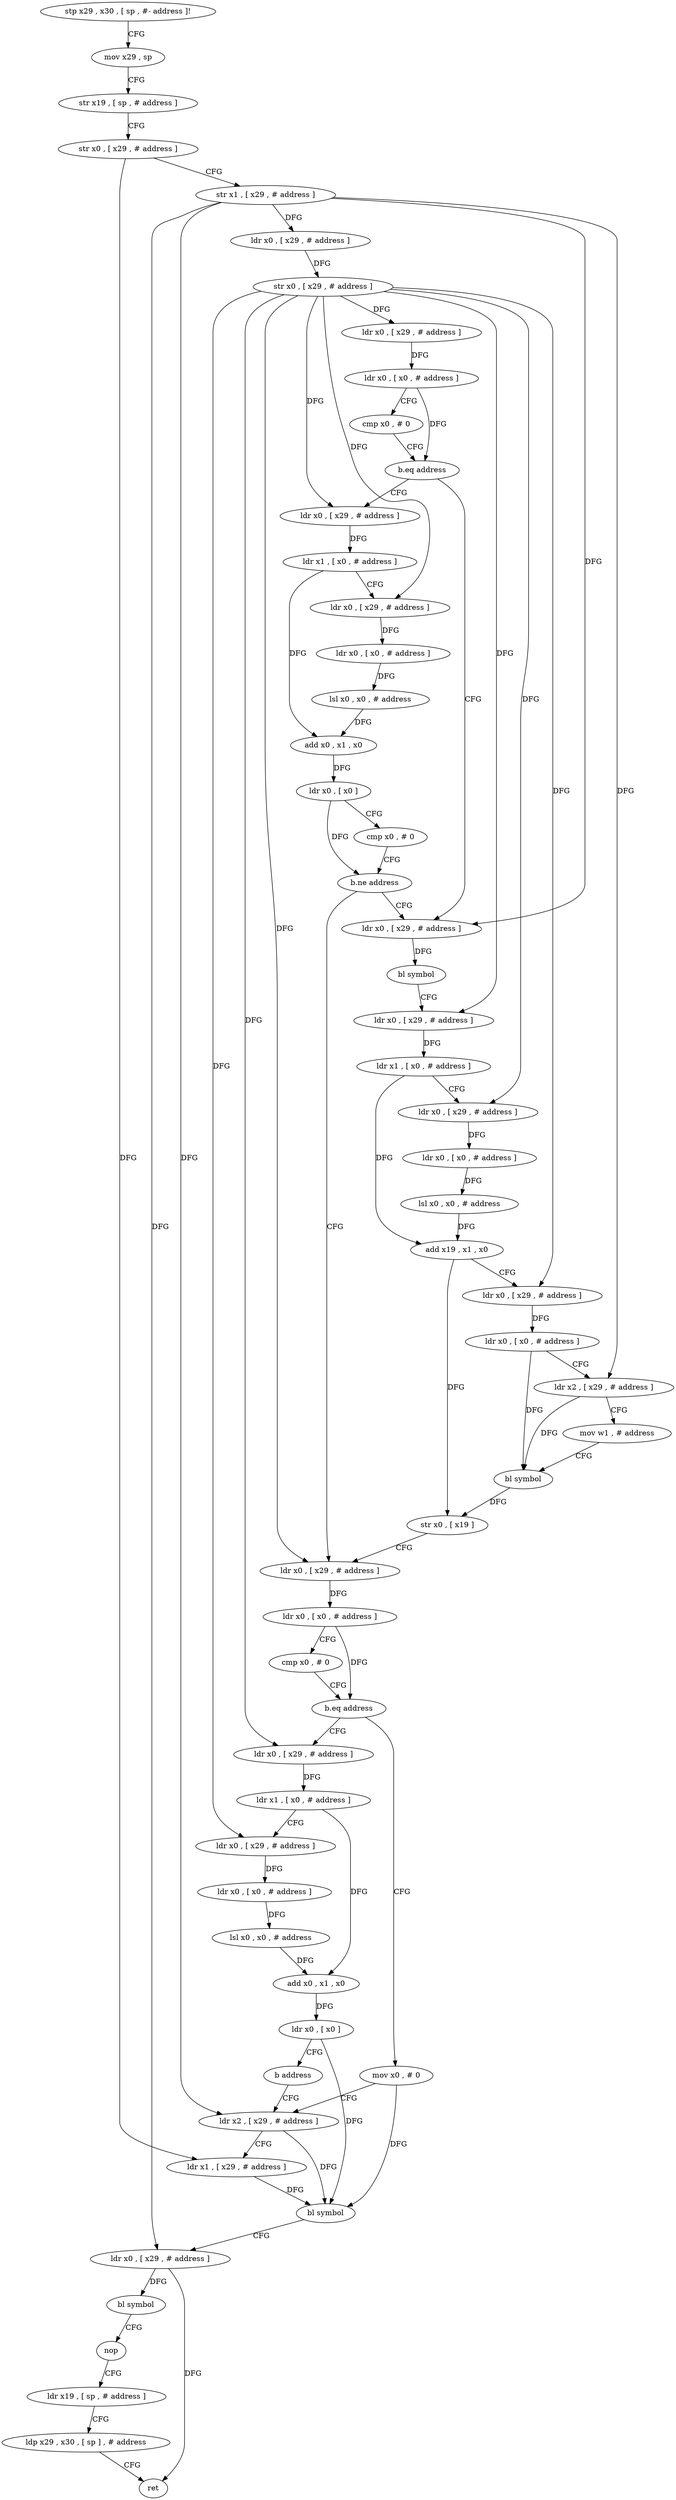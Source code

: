 digraph "func" {
"147376" [label = "stp x29 , x30 , [ sp , #- address ]!" ]
"147380" [label = "mov x29 , sp" ]
"147384" [label = "str x19 , [ sp , # address ]" ]
"147388" [label = "str x0 , [ x29 , # address ]" ]
"147392" [label = "str x1 , [ x29 , # address ]" ]
"147396" [label = "ldr x0 , [ x29 , # address ]" ]
"147400" [label = "str x0 , [ x29 , # address ]" ]
"147404" [label = "ldr x0 , [ x29 , # address ]" ]
"147408" [label = "ldr x0 , [ x0 , # address ]" ]
"147412" [label = "cmp x0 , # 0" ]
"147416" [label = "b.eq address" ]
"147456" [label = "ldr x0 , [ x29 , # address ]" ]
"147420" [label = "ldr x0 , [ x29 , # address ]" ]
"147460" [label = "bl symbol" ]
"147464" [label = "ldr x0 , [ x29 , # address ]" ]
"147468" [label = "ldr x1 , [ x0 , # address ]" ]
"147472" [label = "ldr x0 , [ x29 , # address ]" ]
"147476" [label = "ldr x0 , [ x0 , # address ]" ]
"147480" [label = "lsl x0 , x0 , # address" ]
"147484" [label = "add x19 , x1 , x0" ]
"147488" [label = "ldr x0 , [ x29 , # address ]" ]
"147492" [label = "ldr x0 , [ x0 , # address ]" ]
"147496" [label = "ldr x2 , [ x29 , # address ]" ]
"147500" [label = "mov w1 , # address" ]
"147504" [label = "bl symbol" ]
"147508" [label = "str x0 , [ x19 ]" ]
"147512" [label = "ldr x0 , [ x29 , # address ]" ]
"147424" [label = "ldr x1 , [ x0 , # address ]" ]
"147428" [label = "ldr x0 , [ x29 , # address ]" ]
"147432" [label = "ldr x0 , [ x0 , # address ]" ]
"147436" [label = "lsl x0 , x0 , # address" ]
"147440" [label = "add x0 , x1 , x0" ]
"147444" [label = "ldr x0 , [ x0 ]" ]
"147448" [label = "cmp x0 , # 0" ]
"147452" [label = "b.ne address" ]
"147560" [label = "mov x0 , # 0" ]
"147564" [label = "ldr x2 , [ x29 , # address ]" ]
"147528" [label = "ldr x0 , [ x29 , # address ]" ]
"147532" [label = "ldr x1 , [ x0 , # address ]" ]
"147536" [label = "ldr x0 , [ x29 , # address ]" ]
"147540" [label = "ldr x0 , [ x0 , # address ]" ]
"147544" [label = "lsl x0 , x0 , # address" ]
"147548" [label = "add x0 , x1 , x0" ]
"147552" [label = "ldr x0 , [ x0 ]" ]
"147556" [label = "b address" ]
"147516" [label = "ldr x0 , [ x0 , # address ]" ]
"147520" [label = "cmp x0 , # 0" ]
"147524" [label = "b.eq address" ]
"147568" [label = "ldr x1 , [ x29 , # address ]" ]
"147572" [label = "bl symbol" ]
"147576" [label = "ldr x0 , [ x29 , # address ]" ]
"147580" [label = "bl symbol" ]
"147584" [label = "nop" ]
"147588" [label = "ldr x19 , [ sp , # address ]" ]
"147592" [label = "ldp x29 , x30 , [ sp ] , # address" ]
"147596" [label = "ret" ]
"147376" -> "147380" [ label = "CFG" ]
"147380" -> "147384" [ label = "CFG" ]
"147384" -> "147388" [ label = "CFG" ]
"147388" -> "147392" [ label = "CFG" ]
"147388" -> "147568" [ label = "DFG" ]
"147392" -> "147396" [ label = "DFG" ]
"147392" -> "147456" [ label = "DFG" ]
"147392" -> "147496" [ label = "DFG" ]
"147392" -> "147564" [ label = "DFG" ]
"147392" -> "147576" [ label = "DFG" ]
"147396" -> "147400" [ label = "DFG" ]
"147400" -> "147404" [ label = "DFG" ]
"147400" -> "147464" [ label = "DFG" ]
"147400" -> "147472" [ label = "DFG" ]
"147400" -> "147488" [ label = "DFG" ]
"147400" -> "147420" [ label = "DFG" ]
"147400" -> "147428" [ label = "DFG" ]
"147400" -> "147512" [ label = "DFG" ]
"147400" -> "147528" [ label = "DFG" ]
"147400" -> "147536" [ label = "DFG" ]
"147404" -> "147408" [ label = "DFG" ]
"147408" -> "147412" [ label = "CFG" ]
"147408" -> "147416" [ label = "DFG" ]
"147412" -> "147416" [ label = "CFG" ]
"147416" -> "147456" [ label = "CFG" ]
"147416" -> "147420" [ label = "CFG" ]
"147456" -> "147460" [ label = "DFG" ]
"147420" -> "147424" [ label = "DFG" ]
"147460" -> "147464" [ label = "CFG" ]
"147464" -> "147468" [ label = "DFG" ]
"147468" -> "147472" [ label = "CFG" ]
"147468" -> "147484" [ label = "DFG" ]
"147472" -> "147476" [ label = "DFG" ]
"147476" -> "147480" [ label = "DFG" ]
"147480" -> "147484" [ label = "DFG" ]
"147484" -> "147488" [ label = "CFG" ]
"147484" -> "147508" [ label = "DFG" ]
"147488" -> "147492" [ label = "DFG" ]
"147492" -> "147496" [ label = "CFG" ]
"147492" -> "147504" [ label = "DFG" ]
"147496" -> "147500" [ label = "CFG" ]
"147496" -> "147504" [ label = "DFG" ]
"147500" -> "147504" [ label = "CFG" ]
"147504" -> "147508" [ label = "DFG" ]
"147508" -> "147512" [ label = "CFG" ]
"147512" -> "147516" [ label = "DFG" ]
"147424" -> "147428" [ label = "CFG" ]
"147424" -> "147440" [ label = "DFG" ]
"147428" -> "147432" [ label = "DFG" ]
"147432" -> "147436" [ label = "DFG" ]
"147436" -> "147440" [ label = "DFG" ]
"147440" -> "147444" [ label = "DFG" ]
"147444" -> "147448" [ label = "CFG" ]
"147444" -> "147452" [ label = "DFG" ]
"147448" -> "147452" [ label = "CFG" ]
"147452" -> "147512" [ label = "CFG" ]
"147452" -> "147456" [ label = "CFG" ]
"147560" -> "147564" [ label = "CFG" ]
"147560" -> "147572" [ label = "DFG" ]
"147564" -> "147568" [ label = "CFG" ]
"147564" -> "147572" [ label = "DFG" ]
"147528" -> "147532" [ label = "DFG" ]
"147532" -> "147536" [ label = "CFG" ]
"147532" -> "147548" [ label = "DFG" ]
"147536" -> "147540" [ label = "DFG" ]
"147540" -> "147544" [ label = "DFG" ]
"147544" -> "147548" [ label = "DFG" ]
"147548" -> "147552" [ label = "DFG" ]
"147552" -> "147556" [ label = "CFG" ]
"147552" -> "147572" [ label = "DFG" ]
"147556" -> "147564" [ label = "CFG" ]
"147516" -> "147520" [ label = "CFG" ]
"147516" -> "147524" [ label = "DFG" ]
"147520" -> "147524" [ label = "CFG" ]
"147524" -> "147560" [ label = "CFG" ]
"147524" -> "147528" [ label = "CFG" ]
"147568" -> "147572" [ label = "DFG" ]
"147572" -> "147576" [ label = "CFG" ]
"147576" -> "147580" [ label = "DFG" ]
"147576" -> "147596" [ label = "DFG" ]
"147580" -> "147584" [ label = "CFG" ]
"147584" -> "147588" [ label = "CFG" ]
"147588" -> "147592" [ label = "CFG" ]
"147592" -> "147596" [ label = "CFG" ]
}
